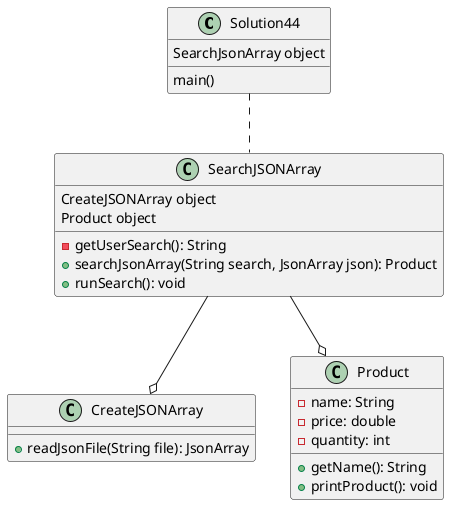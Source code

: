 @startuml

class Solution44 {
'/*
'*  UCF COP3330 Fall 2021 Assignment 4 Solutions
'*  Copyright 2021 Jeanne Moore
'*/

main()
SearchJsonArray object
}

class CreateJSONArray {
+readJsonFile(String file): JsonArray
}

class SearchJSONArray {
CreateJSONArray object
Product object
-getUserSearch(): String
+searchJsonArray(String search, JsonArray json): Product
+runSearch(): void
}

class Product {
-name: String
-price: double
-quantity: int

+getName(): String
'other getters are not needed
+printProduct(): void
}

Solution44 .. SearchJSONArray

SearchJSONArray --o CreateJSONArray

SearchJSONArray --o Product



@enduml